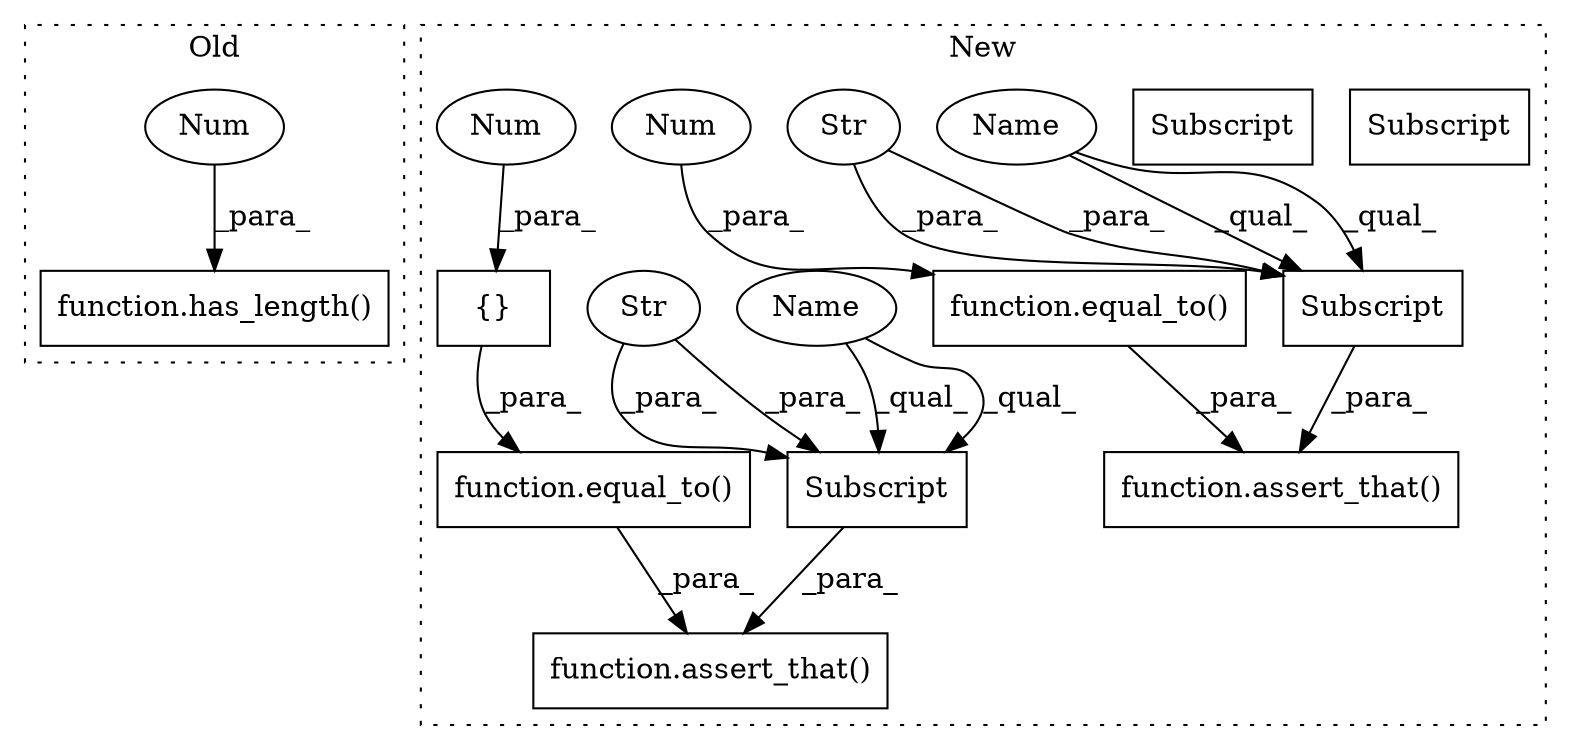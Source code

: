 digraph G {
subgraph cluster0 {
1 [label="function.has_length()" a="75" s="1522,1534" l="11,1" shape="box"];
10 [label="Num" a="76" s="1533" l="1" shape="ellipse"];
label = "Old";
style="dotted";
}
subgraph cluster1 {
2 [label="Subscript" a="63" s="1715,0" l="20,0" shape="box"];
3 [label="Subscript" a="63" s="1665,0" l="19,0" shape="box"];
4 [label="function.assert_that()" a="75" s="1653,1697" l="12,1" shape="box"];
5 [label="Str" a="66" s="1722" l="12" shape="ellipse"];
6 [label="function.assert_that()" a="75" s="1703,1750" l="12,1" shape="box"];
7 [label="{}" a="59" s="1746,1748" l="1,0" shape="box"];
8 [label="Str" a="66" s="1672" l="11" shape="ellipse"];
9 [label="function.equal_to()" a="75" s="1686,1696" l="9,1" shape="box"];
11 [label="Num" a="76" s="1695" l="1" shape="ellipse"];
12 [label="function.equal_to()" a="75" s="1737,1749" l="9,1" shape="box"];
13 [label="Num" a="76" s="1747" l="1" shape="ellipse"];
14 [label="Name" a="87" s="1665" l="6" shape="ellipse"];
15 [label="Subscript" a="63" s="1715,0" l="20,0" shape="box"];
16 [label="Subscript" a="63" s="1665,0" l="19,0" shape="box"];
17 [label="Name" a="87" s="1715" l="6" shape="ellipse"];
label = "New";
style="dotted";
}
5 -> 15 [label="_para_"];
5 -> 15 [label="_para_"];
7 -> 12 [label="_para_"];
8 -> 16 [label="_para_"];
8 -> 16 [label="_para_"];
9 -> 4 [label="_para_"];
10 -> 1 [label="_para_"];
11 -> 9 [label="_para_"];
12 -> 6 [label="_para_"];
13 -> 7 [label="_para_"];
14 -> 16 [label="_qual_"];
14 -> 16 [label="_qual_"];
15 -> 6 [label="_para_"];
16 -> 4 [label="_para_"];
17 -> 15 [label="_qual_"];
17 -> 15 [label="_qual_"];
}